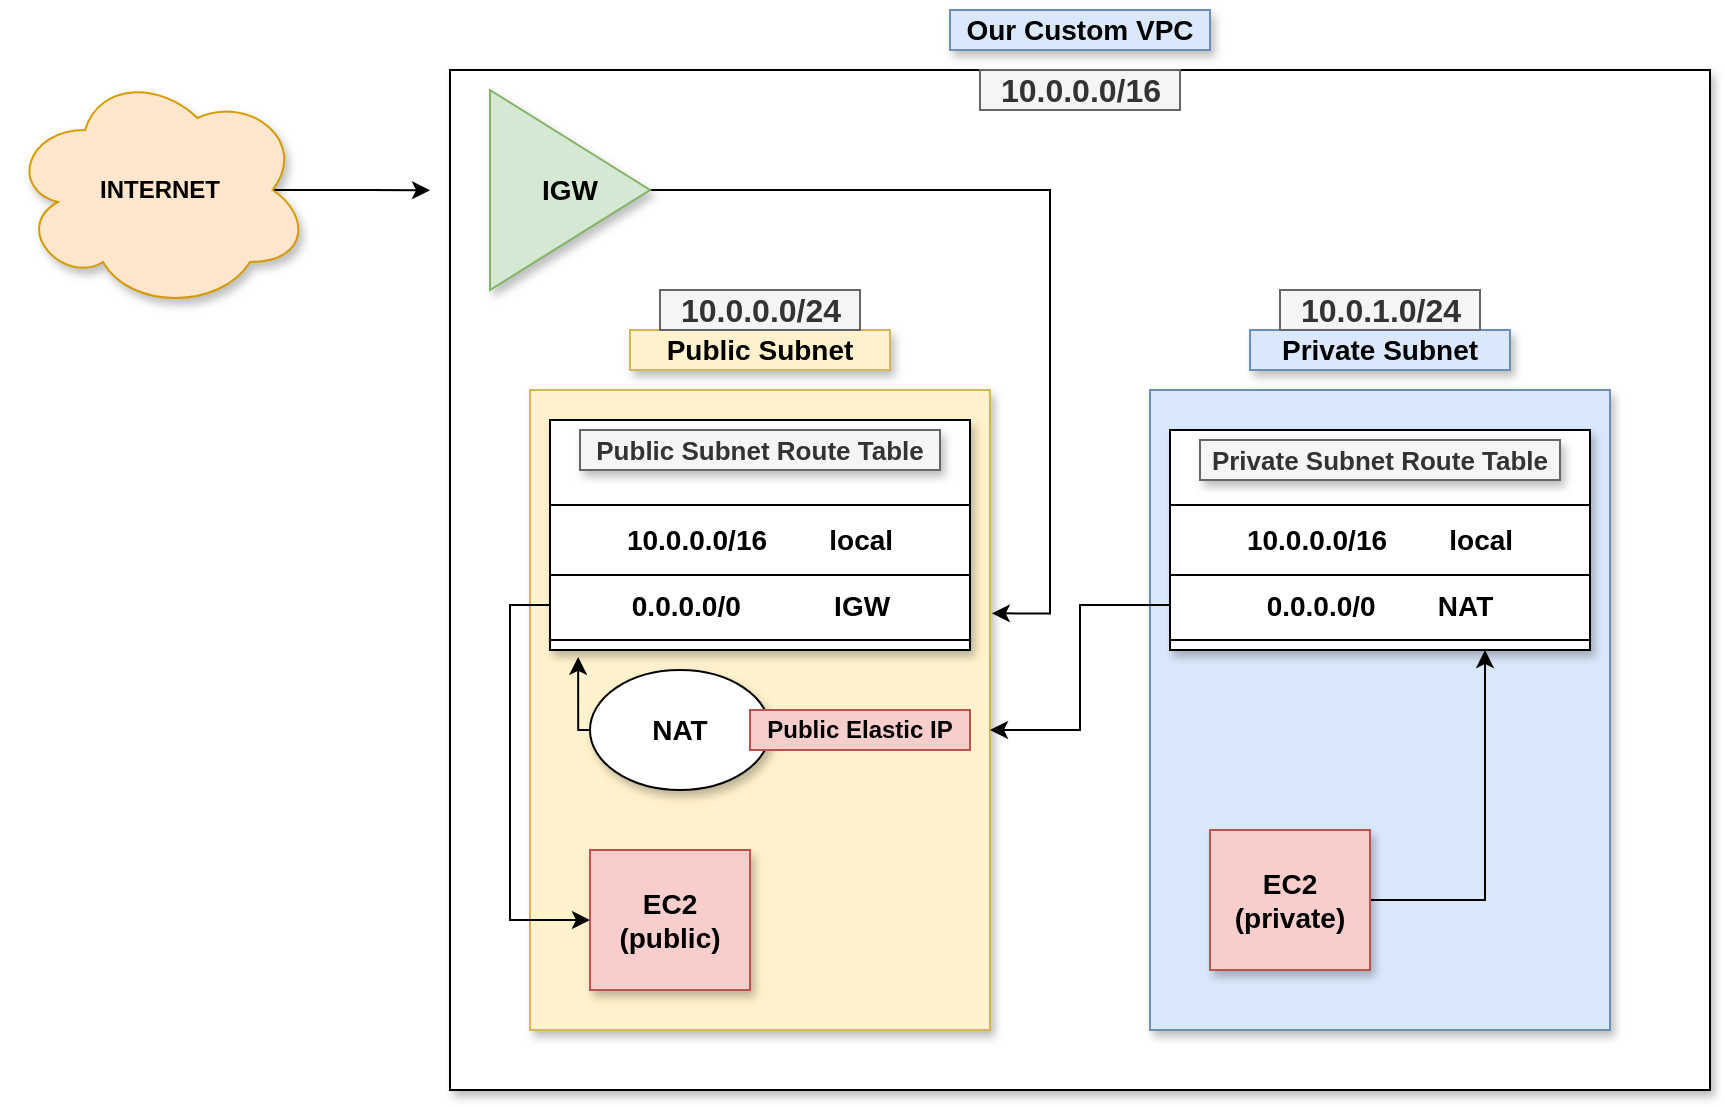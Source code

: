<mxfile version="13.10.9" type="github">
  <diagram id="4cFyjErOvzvpscptfe8b" name="Page-1">
    <mxGraphModel dx="2035" dy="614" grid="1" gridSize="10" guides="1" tooltips="1" connect="1" arrows="1" fold="1" page="1" pageScale="1" pageWidth="850" pageHeight="1100" math="0" shadow="0">
      <root>
        <mxCell id="0" />
        <mxCell id="1" parent="0" />
        <mxCell id="DU86xdA9OpCmwGyD7wXK-1" value="" style="rounded=0;whiteSpace=wrap;html=1;shadow=1;" vertex="1" parent="1">
          <mxGeometry x="110" y="140" width="630" height="510" as="geometry" />
        </mxCell>
        <mxCell id="DU86xdA9OpCmwGyD7wXK-9" style="edgeStyle=orthogonalEdgeStyle;rounded=0;orthogonalLoop=1;jettySize=auto;html=1;exitX=0.875;exitY=0.5;exitDx=0;exitDy=0;exitPerimeter=0;" edge="1" parent="1" source="DU86xdA9OpCmwGyD7wXK-2">
          <mxGeometry relative="1" as="geometry">
            <mxPoint x="100" y="200.167" as="targetPoint" />
          </mxGeometry>
        </mxCell>
        <mxCell id="DU86xdA9OpCmwGyD7wXK-2" value="&lt;b&gt;INTERNET&lt;/b&gt;" style="ellipse;shape=cloud;whiteSpace=wrap;html=1;shadow=1;fillColor=#ffe6cc;strokeColor=#d79b00;" vertex="1" parent="1">
          <mxGeometry x="-110" y="140" width="150" height="120" as="geometry" />
        </mxCell>
        <mxCell id="DU86xdA9OpCmwGyD7wXK-3" value="&lt;b&gt;&lt;font style=&quot;font-size: 14px&quot;&gt;Our Custom VPC&lt;/font&gt;&lt;/b&gt;" style="text;html=1;strokeColor=#6c8ebf;fillColor=#dae8fc;align=center;verticalAlign=middle;whiteSpace=wrap;rounded=0;shadow=1;" vertex="1" parent="1">
          <mxGeometry x="360" y="110" width="130" height="20" as="geometry" />
        </mxCell>
        <mxCell id="DU86xdA9OpCmwGyD7wXK-4" value="" style="rounded=0;whiteSpace=wrap;html=1;shadow=1;fillColor=#fff2cc;strokeColor=#d6b656;" vertex="1" parent="1">
          <mxGeometry x="150" y="300" width="230" height="320" as="geometry" />
        </mxCell>
        <mxCell id="DU86xdA9OpCmwGyD7wXK-5" value="" style="rounded=0;whiteSpace=wrap;html=1;shadow=1;fillColor=#dae8fc;strokeColor=#6c8ebf;" vertex="1" parent="1">
          <mxGeometry x="460" y="300" width="230" height="320" as="geometry" />
        </mxCell>
        <mxCell id="DU86xdA9OpCmwGyD7wXK-6" value="&lt;b&gt;&lt;font style=&quot;font-size: 14px&quot;&gt;Public Subnet&lt;/font&gt;&lt;/b&gt;" style="text;html=1;strokeColor=#d6b656;fillColor=#fff2cc;align=center;verticalAlign=middle;whiteSpace=wrap;rounded=0;shadow=1;" vertex="1" parent="1">
          <mxGeometry x="200" y="270" width="130" height="20" as="geometry" />
        </mxCell>
        <mxCell id="DU86xdA9OpCmwGyD7wXK-7" value="&lt;b&gt;&lt;font style=&quot;font-size: 14px&quot;&gt;Private Subnet&lt;/font&gt;&lt;/b&gt;" style="text;html=1;strokeColor=#6c8ebf;fillColor=#dae8fc;align=center;verticalAlign=middle;whiteSpace=wrap;rounded=0;shadow=1;" vertex="1" parent="1">
          <mxGeometry x="510" y="270" width="130" height="20" as="geometry" />
        </mxCell>
        <mxCell id="DU86xdA9OpCmwGyD7wXK-10" value="" style="rounded=0;whiteSpace=wrap;html=1;shadow=1;" vertex="1" parent="1">
          <mxGeometry x="160" y="315" width="210" height="115" as="geometry" />
        </mxCell>
        <mxCell id="DU86xdA9OpCmwGyD7wXK-11" value="" style="rounded=0;whiteSpace=wrap;html=1;shadow=1;" vertex="1" parent="1">
          <mxGeometry x="470" y="320" width="210" height="110" as="geometry" />
        </mxCell>
        <mxCell id="DU86xdA9OpCmwGyD7wXK-12" value="&lt;b&gt;&lt;font style=&quot;font-size: 13px&quot;&gt;Public Subnet Route Table&lt;/font&gt;&lt;/b&gt;" style="text;html=1;strokeColor=#666666;fillColor=#f5f5f5;align=center;verticalAlign=middle;whiteSpace=wrap;rounded=0;shadow=1;fontColor=#333333;" vertex="1" parent="1">
          <mxGeometry x="175" y="320" width="180" height="20" as="geometry" />
        </mxCell>
        <mxCell id="DU86xdA9OpCmwGyD7wXK-13" value="&lt;b&gt;&lt;font style=&quot;font-size: 13px&quot;&gt;Private Subnet Route Table&lt;/font&gt;&lt;/b&gt;" style="text;html=1;strokeColor=#666666;fillColor=#f5f5f5;align=center;verticalAlign=middle;whiteSpace=wrap;rounded=0;shadow=1;fontColor=#333333;" vertex="1" parent="1">
          <mxGeometry x="485" y="325" width="180" height="20" as="geometry" />
        </mxCell>
        <mxCell id="DU86xdA9OpCmwGyD7wXK-30" style="edgeStyle=orthogonalEdgeStyle;rounded=0;orthogonalLoop=1;jettySize=auto;html=1;exitX=0;exitY=0.5;exitDx=0;exitDy=0;entryX=0.067;entryY=1.03;entryDx=0;entryDy=0;entryPerimeter=0;" edge="1" parent="1" source="DU86xdA9OpCmwGyD7wXK-15" target="DU86xdA9OpCmwGyD7wXK-10">
          <mxGeometry relative="1" as="geometry" />
        </mxCell>
        <mxCell id="DU86xdA9OpCmwGyD7wXK-15" value="&lt;b&gt;&lt;font style=&quot;font-size: 14px&quot;&gt;NAT&lt;/font&gt;&lt;/b&gt;" style="ellipse;whiteSpace=wrap;html=1;shadow=1;" vertex="1" parent="1">
          <mxGeometry x="180" y="440" width="90" height="60" as="geometry" />
        </mxCell>
        <mxCell id="DU86xdA9OpCmwGyD7wXK-16" value="&lt;b&gt;&lt;font style=&quot;font-size: 14px&quot;&gt;EC2&lt;br&gt;(public)&lt;br&gt;&lt;/font&gt;&lt;/b&gt;" style="rounded=0;whiteSpace=wrap;html=1;shadow=1;fillColor=#f8cecc;strokeColor=#b85450;" vertex="1" parent="1">
          <mxGeometry x="180" y="530" width="80" height="70" as="geometry" />
        </mxCell>
        <mxCell id="DU86xdA9OpCmwGyD7wXK-25" style="edgeStyle=orthogonalEdgeStyle;rounded=0;orthogonalLoop=1;jettySize=auto;html=1;exitX=1;exitY=0.5;exitDx=0;exitDy=0;entryX=1.004;entryY=0.349;entryDx=0;entryDy=0;entryPerimeter=0;" edge="1" parent="1" source="DU86xdA9OpCmwGyD7wXK-17" target="DU86xdA9OpCmwGyD7wXK-4">
          <mxGeometry relative="1" as="geometry">
            <Array as="points">
              <mxPoint x="410" y="200" />
              <mxPoint x="410" y="412" />
            </Array>
          </mxGeometry>
        </mxCell>
        <mxCell id="DU86xdA9OpCmwGyD7wXK-17" value="&lt;b&gt;&lt;font style=&quot;font-size: 14px&quot;&gt;IGW&lt;/font&gt;&lt;/b&gt;" style="triangle;whiteSpace=wrap;html=1;shadow=1;fillColor=#d5e8d4;strokeColor=#82b366;" vertex="1" parent="1">
          <mxGeometry x="130" y="150" width="80" height="100" as="geometry" />
        </mxCell>
        <mxCell id="DU86xdA9OpCmwGyD7wXK-26" style="edgeStyle=orthogonalEdgeStyle;rounded=0;orthogonalLoop=1;jettySize=auto;html=1;exitX=0;exitY=0.5;exitDx=0;exitDy=0;entryX=0;entryY=0.5;entryDx=0;entryDy=0;" edge="1" parent="1" source="DU86xdA9OpCmwGyD7wXK-18" target="DU86xdA9OpCmwGyD7wXK-16">
          <mxGeometry relative="1" as="geometry" />
        </mxCell>
        <mxCell id="DU86xdA9OpCmwGyD7wXK-18" value="&lt;b&gt;&lt;font style=&quot;font-size: 14px&quot;&gt;&amp;nbsp; &amp;nbsp; &amp;nbsp; &amp;nbsp; &amp;nbsp; 0.0.0.0/0&amp;nbsp; &amp;nbsp; &amp;nbsp; &amp;nbsp; &amp;nbsp; &amp;nbsp; IGW&lt;/font&gt;&lt;/b&gt;" style="rounded=0;whiteSpace=wrap;html=1;shadow=0;align=left;" vertex="1" parent="1">
          <mxGeometry x="160" y="390" width="210" height="35" as="geometry" />
        </mxCell>
        <mxCell id="DU86xdA9OpCmwGyD7wXK-29" style="edgeStyle=orthogonalEdgeStyle;rounded=0;orthogonalLoop=1;jettySize=auto;html=1;exitX=0;exitY=0.5;exitDx=0;exitDy=0;" edge="1" parent="1" source="DU86xdA9OpCmwGyD7wXK-19" target="DU86xdA9OpCmwGyD7wXK-4">
          <mxGeometry relative="1" as="geometry">
            <Array as="points">
              <mxPoint x="425" y="408" />
              <mxPoint x="425" y="470" />
            </Array>
          </mxGeometry>
        </mxCell>
        <mxCell id="DU86xdA9OpCmwGyD7wXK-19" value="&lt;b&gt;&lt;font style=&quot;font-size: 14px&quot;&gt;0.0.0.0/0&amp;nbsp; &amp;nbsp; &amp;nbsp; &amp;nbsp; NAT&lt;/font&gt;&lt;/b&gt;" style="rounded=0;whiteSpace=wrap;html=1;shadow=0;" vertex="1" parent="1">
          <mxGeometry x="470" y="390" width="210" height="35" as="geometry" />
        </mxCell>
        <mxCell id="DU86xdA9OpCmwGyD7wXK-20" value="&lt;b&gt;&lt;font style=&quot;font-size: 14px&quot;&gt;10.0.0.0/16&amp;nbsp; &amp;nbsp; &amp;nbsp; &amp;nbsp; local&lt;/font&gt;&lt;/b&gt;" style="rounded=0;whiteSpace=wrap;html=1;shadow=0;" vertex="1" parent="1">
          <mxGeometry x="160" y="357.5" width="210" height="35" as="geometry" />
        </mxCell>
        <mxCell id="DU86xdA9OpCmwGyD7wXK-21" value="&lt;b&gt;&lt;font style=&quot;font-size: 14px&quot;&gt;0.0.0.0/0&amp;nbsp; &amp;nbsp; &amp;nbsp; &amp;nbsp; IGW&lt;/font&gt;&lt;/b&gt;" style="rounded=0;whiteSpace=wrap;html=1;shadow=0;" vertex="1" parent="1">
          <mxGeometry x="470" y="357.5" width="210" height="35" as="geometry" />
        </mxCell>
        <mxCell id="DU86xdA9OpCmwGyD7wXK-22" value="&lt;b&gt;&lt;font style=&quot;font-size: 14px&quot;&gt;10.0.0.0/16&amp;nbsp; &amp;nbsp; &amp;nbsp; &amp;nbsp; local&lt;/font&gt;&lt;/b&gt;" style="rounded=0;whiteSpace=wrap;html=1;shadow=0;" vertex="1" parent="1">
          <mxGeometry x="470" y="357.5" width="210" height="35" as="geometry" />
        </mxCell>
        <mxCell id="DU86xdA9OpCmwGyD7wXK-23" value="&lt;b&gt;Public Elastic IP&lt;/b&gt;" style="text;html=1;strokeColor=#b85450;fillColor=#f8cecc;align=center;verticalAlign=middle;whiteSpace=wrap;rounded=0;shadow=0;" vertex="1" parent="1">
          <mxGeometry x="260" y="460" width="110" height="20" as="geometry" />
        </mxCell>
        <mxCell id="DU86xdA9OpCmwGyD7wXK-28" style="edgeStyle=orthogonalEdgeStyle;rounded=0;orthogonalLoop=1;jettySize=auto;html=1;exitX=1;exitY=0.5;exitDx=0;exitDy=0;entryX=0.75;entryY=1;entryDx=0;entryDy=0;" edge="1" parent="1" source="DU86xdA9OpCmwGyD7wXK-27" target="DU86xdA9OpCmwGyD7wXK-11">
          <mxGeometry relative="1" as="geometry" />
        </mxCell>
        <mxCell id="DU86xdA9OpCmwGyD7wXK-27" value="&lt;b&gt;&lt;font style=&quot;font-size: 14px&quot;&gt;EC2&lt;br&gt;(private)&lt;br&gt;&lt;/font&gt;&lt;/b&gt;" style="rounded=0;whiteSpace=wrap;html=1;shadow=1;fillColor=#f8cecc;strokeColor=#b85450;" vertex="1" parent="1">
          <mxGeometry x="490" y="520" width="80" height="70" as="geometry" />
        </mxCell>
        <mxCell id="DU86xdA9OpCmwGyD7wXK-32" value="&lt;b&gt;&lt;font style=&quot;font-size: 16px&quot;&gt;10.0.0.0/16&lt;/font&gt;&lt;/b&gt;" style="text;html=1;align=center;verticalAlign=middle;resizable=0;points=[];autosize=1;fillColor=#f5f5f5;strokeColor=#666666;fontColor=#333333;" vertex="1" parent="1">
          <mxGeometry x="375" y="140" width="100" height="20" as="geometry" />
        </mxCell>
        <mxCell id="DU86xdA9OpCmwGyD7wXK-33" value="&lt;b&gt;&lt;font style=&quot;font-size: 16px&quot;&gt;10.0.0.0/24&lt;/font&gt;&lt;/b&gt;&lt;span style=&quot;color: rgba(0 , 0 , 0 , 0) ; font-family: monospace ; font-size: 0px&quot;&gt;%3CmxGraphModel%3E%3Croot%3E%3CmxCell%20id%3D%220%22%2F%3E%3CmxCell%20id%3D%221%22%20parent%3D%220%22%2F%3E%3CmxCell%20id%3D%222%22%20value%3D%22%26lt%3Bb%26gt%3B%26lt%3Bfont%20style%3D%26quot%3Bfont-size%3A%2016px%26quot%3B%26gt%3B10.0.0.0%2F16%26lt%3B%2Ffont%26gt%3B%26lt%3B%2Fb%26gt%3B%22%20style%3D%22text%3Bhtml%3D1%3Balign%3Dcenter%3BverticalAlign%3Dmiddle%3Bresizable%3D0%3Bpoints%3D%5B%5D%3Bautosize%3D1%3BfillColor%3D%23f5f5f5%3BstrokeColor%3D%23666666%3BfontColor%3D%23333333%3B%22%20vertex%3D%221%22%20parent%3D%221%22%3E%3CmxGeometry%20x%3D%22375%22%20y%3D%22140%22%20width%3D%22100%22%20height%3D%2220%22%20as%3D%22geometry%22%2F%3E%3C%2FmxCell%3E%3C%2Froot%3E%3C%2FmxGraphModel%3E&lt;/span&gt;" style="text;html=1;align=center;verticalAlign=middle;resizable=0;points=[];autosize=1;fillColor=#f5f5f5;strokeColor=#666666;fontColor=#333333;" vertex="1" parent="1">
          <mxGeometry x="215" y="250" width="100" height="20" as="geometry" />
        </mxCell>
        <mxCell id="DU86xdA9OpCmwGyD7wXK-34" value="&lt;b&gt;&lt;font style=&quot;font-size: 16px&quot;&gt;10.0.1.0/24&lt;/font&gt;&lt;/b&gt;" style="text;html=1;align=center;verticalAlign=middle;resizable=0;points=[];autosize=1;fillColor=#f5f5f5;strokeColor=#666666;fontColor=#333333;" vertex="1" parent="1">
          <mxGeometry x="525" y="250" width="100" height="20" as="geometry" />
        </mxCell>
      </root>
    </mxGraphModel>
  </diagram>
</mxfile>
